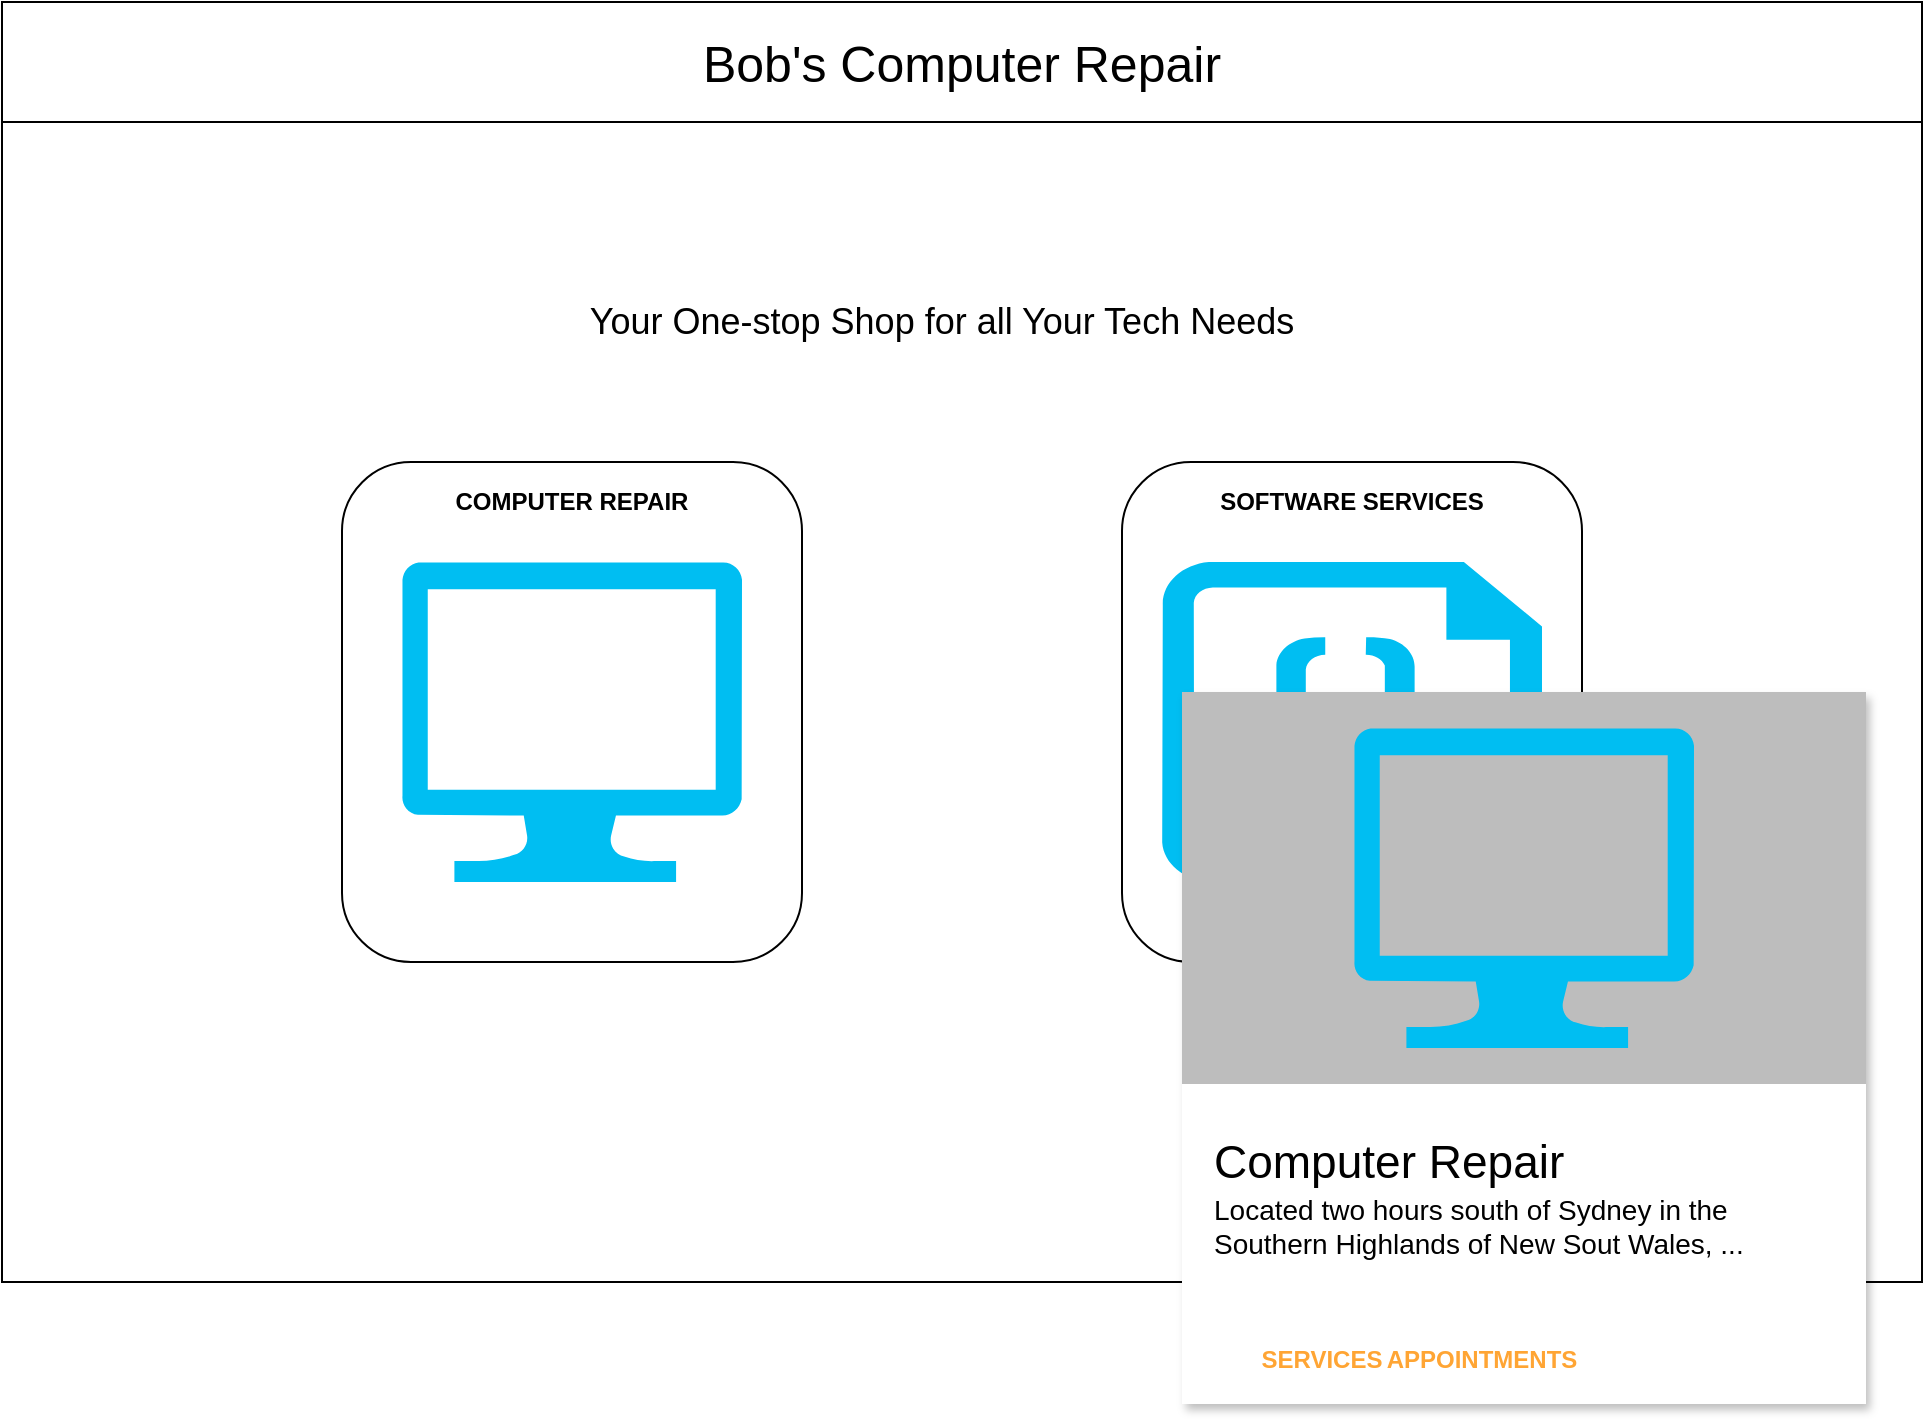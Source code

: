 <mxfile version="14.8.4" type="github">
  <diagram id="60dMLfAo_RqgmbLyoDaN" name="Page-1">
    <mxGraphModel dx="1426" dy="792" grid="1" gridSize="10" guides="1" tooltips="1" connect="1" arrows="1" fold="1" page="1" pageScale="1" pageWidth="1100" pageHeight="850" math="0" shadow="0">
      <root>
        <mxCell id="0" />
        <mxCell id="1" parent="0" />
        <mxCell id="QTIdcHaUqmO6_ONM6ZPD-2" value="" style="rounded=0;whiteSpace=wrap;html=1;" parent="1" vertex="1">
          <mxGeometry x="80" y="80" width="960" height="640" as="geometry" />
        </mxCell>
        <mxCell id="QTIdcHaUqmO6_ONM6ZPD-3" value="&lt;font style=&quot;font-size: 25px&quot;&gt;Bob&#39;s Computer Repair&lt;/font&gt;" style="rounded=0;whiteSpace=wrap;html=1;" parent="1" vertex="1">
          <mxGeometry x="80" y="80" width="960" height="60" as="geometry" />
        </mxCell>
        <mxCell id="Sf1X1yzcFVw-VW7GqIeA-1" value="&lt;font style=&quot;font-size: 18px&quot;&gt;Your One-stop Shop for all Your Tech Needs&lt;/font&gt;" style="text;html=1;strokeColor=none;fillColor=none;align=center;verticalAlign=middle;whiteSpace=wrap;rounded=0;" vertex="1" parent="1">
          <mxGeometry x="370" y="230" width="360" height="20" as="geometry" />
        </mxCell>
        <mxCell id="Sf1X1yzcFVw-VW7GqIeA-2" value="" style="rounded=1;whiteSpace=wrap;html=1;" vertex="1" parent="1">
          <mxGeometry x="250" y="310" width="230" height="250" as="geometry" />
        </mxCell>
        <mxCell id="Sf1X1yzcFVw-VW7GqIeA-3" value="" style="rounded=1;whiteSpace=wrap;html=1;" vertex="1" parent="1">
          <mxGeometry x="640" y="310" width="230" height="250" as="geometry" />
        </mxCell>
        <mxCell id="Sf1X1yzcFVw-VW7GqIeA-4" value="" style="verticalLabelPosition=bottom;html=1;verticalAlign=top;align=center;strokeColor=none;fillColor=#00BEF2;shape=mxgraph.azure.computer;pointerEvents=1;" vertex="1" parent="1">
          <mxGeometry x="280" y="360" width="170" height="160" as="geometry" />
        </mxCell>
        <mxCell id="Sf1X1yzcFVw-VW7GqIeA-5" value="" style="verticalLabelPosition=bottom;html=1;verticalAlign=top;align=center;strokeColor=none;fillColor=#00BEF2;shape=mxgraph.azure.code_file;pointerEvents=1;" vertex="1" parent="1">
          <mxGeometry x="660" y="360" width="190" height="160" as="geometry" />
        </mxCell>
        <mxCell id="Sf1X1yzcFVw-VW7GqIeA-6" value="&lt;b&gt;COMPUTER REPAIR&lt;/b&gt;" style="text;html=1;strokeColor=none;fillColor=none;align=center;verticalAlign=middle;whiteSpace=wrap;rounded=0;" vertex="1" parent="1">
          <mxGeometry x="305" y="320" width="120" height="20" as="geometry" />
        </mxCell>
        <mxCell id="Sf1X1yzcFVw-VW7GqIeA-7" value="&lt;b&gt;SOFTWARE SERVICES&lt;/b&gt;" style="text;html=1;strokeColor=none;fillColor=none;align=center;verticalAlign=middle;whiteSpace=wrap;rounded=0;" vertex="1" parent="1">
          <mxGeometry x="680" y="320" width="150" height="20" as="geometry" />
        </mxCell>
        <mxCell id="Sf1X1yzcFVw-VW7GqIeA-13" value="" style="shape=rect;fillColor=#ffffff;strokeColor=none;shadow=1;" vertex="1" parent="1">
          <mxGeometry x="670" y="425" width="342" height="356" as="geometry" />
        </mxCell>
        <mxCell id="Sf1X1yzcFVw-VW7GqIeA-14" value="" style="shape=rect;strokeColor=none;fillColor=#BDBDBD;whiteSpace=wrap;" vertex="1" parent="Sf1X1yzcFVw-VW7GqIeA-13">
          <mxGeometry width="342" height="196" as="geometry" />
        </mxCell>
        <mxCell id="Sf1X1yzcFVw-VW7GqIeA-15" value="Computer Repair" style="text;verticalAlign=bottom;fontSize=23;spacingLeft=16;spacing=0;spacingBottom=-5;resizeWidth=1;" vertex="1" parent="Sf1X1yzcFVw-VW7GqIeA-13">
          <mxGeometry y="0.551" width="342" height="45" relative="1" as="geometry" />
        </mxCell>
        <mxCell id="Sf1X1yzcFVw-VW7GqIeA-16" value="Located two hours south of Sydney in the Southern Highlands of New Sout Wales, ..." style="text;whiteSpace=wrap;spacingLeft=16;spacingRight=16;spacing=0;fontSize=14;resizeWidth=1;resizeHeight=1;" vertex="1" parent="Sf1X1yzcFVw-VW7GqIeA-13">
          <mxGeometry y="0.551" width="342" height="76" relative="1" as="geometry">
            <mxPoint y="50" as="offset" />
          </mxGeometry>
        </mxCell>
        <mxCell id="Sf1X1yzcFVw-VW7GqIeA-20" value="" style="verticalLabelPosition=bottom;html=1;verticalAlign=top;align=center;strokeColor=none;fillColor=#00BEF2;shape=mxgraph.azure.computer;pointerEvents=1;" vertex="1" parent="Sf1X1yzcFVw-VW7GqIeA-13">
          <mxGeometry x="86" y="18" width="170" height="160" as="geometry" />
        </mxCell>
        <mxCell id="Sf1X1yzcFVw-VW7GqIeA-17" value="" style="shape=rect;fillColor=none;strokeColor=none;" vertex="1" parent="Sf1X1yzcFVw-VW7GqIeA-13">
          <mxGeometry x="30" y="356" as="geometry" />
        </mxCell>
        <mxCell id="Sf1X1yzcFVw-VW7GqIeA-18" value="SERVICES" style="text;fontSize=12;fontColor=#FFA534;spacingTop=0;whiteSpace=wrap;spacing=0;verticalAlign=middle;align=center;fontStyle=1;" vertex="1" parent="Sf1X1yzcFVw-VW7GqIeA-17">
          <mxGeometry y="-44" width="80" height="44" relative="1" as="geometry">
            <mxPoint y="-44" as="offset" />
          </mxGeometry>
        </mxCell>
        <mxCell id="Sf1X1yzcFVw-VW7GqIeA-19" value="APPOINTMENTS" style="text;fontSize=12;fontColor=#FFA534;spacingTop=0;whiteSpace=wrap;spacing=0;verticalAlign=middle;align=center;fontStyle=1;" vertex="1" parent="Sf1X1yzcFVw-VW7GqIeA-17">
          <mxGeometry x="80" y="-44" width="80" height="44" relative="1" as="geometry">
            <mxPoint x="80" y="-44" as="offset" />
          </mxGeometry>
        </mxCell>
      </root>
    </mxGraphModel>
  </diagram>
</mxfile>

